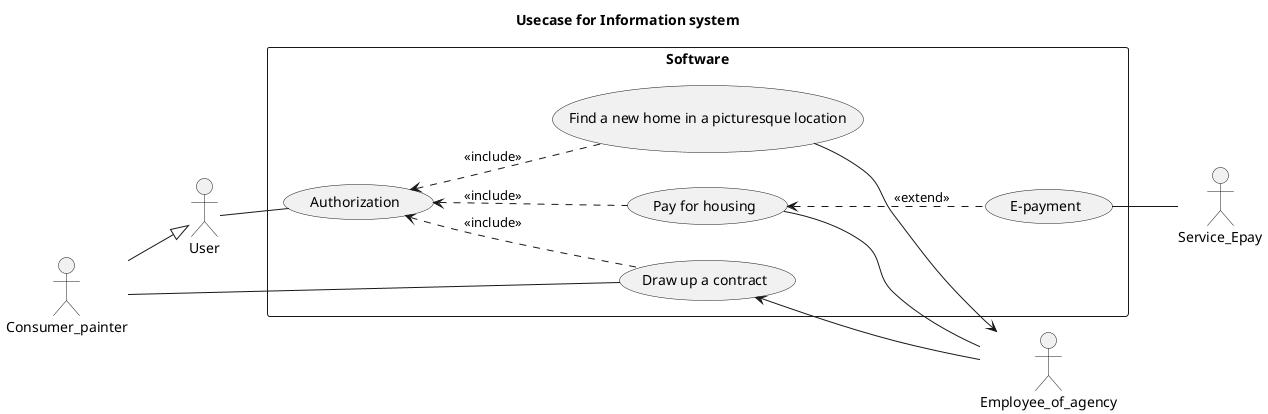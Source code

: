 @startuml 
title Usecase for Information system
left to right direction
skinparam packageStyle rect
actor Consumer_painter
actor User
actor Employee_of_agency
actor Service_Epay
rectangle Software {
  User -- (Authorization)
  Consumer_painter -- (Draw up a contract)
  Consumer_painter --|> User
  (Draw up a contract) <-- Employee_of_agency
  (Find a new home in a picturesque location) --> Employee_of_agency
  (Pay for housing) -- Employee_of_agency
  (E-payment) -- Service_Epay
  
  (Authorization) <.. (Draw up a contract) : <<include>>
  (Authorization) <.. (Find a new home in a picturesque location) : <<include>>
  (Authorization) <.. (Pay for housing) : <<include>>
  (Pay for housing) <.. (E-payment) : <<extend>>
}
@enduml
